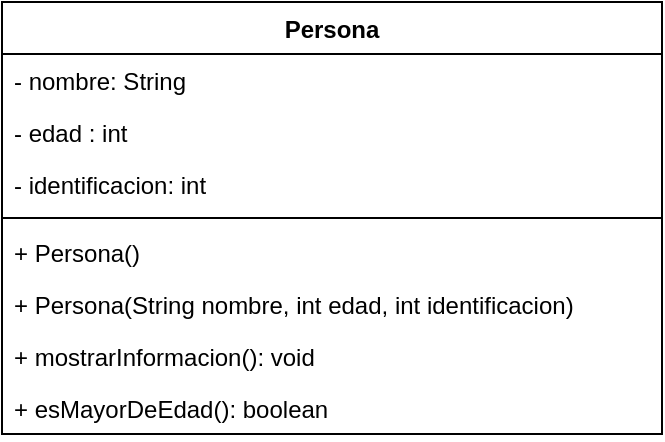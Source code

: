 <mxfile version="21.1.4" type="device">
  <diagram id="C5RBs43oDa-KdzZeNtuy" name="Page-1">
    <mxGraphModel dx="658" dy="434" grid="1" gridSize="10" guides="1" tooltips="1" connect="1" arrows="1" fold="1" page="1" pageScale="1" pageWidth="827" pageHeight="1169" math="0" shadow="0">
      <root>
        <mxCell id="WIyWlLk6GJQsqaUBKTNV-0" />
        <mxCell id="WIyWlLk6GJQsqaUBKTNV-1" parent="WIyWlLk6GJQsqaUBKTNV-0" />
        <mxCell id="FxMK7p1BSHDQONhwCAc_-0" value="Persona" style="swimlane;fontStyle=1;align=center;verticalAlign=top;childLayout=stackLayout;horizontal=1;startSize=26;horizontalStack=0;resizeParent=1;resizeParentMax=0;resizeLast=0;collapsible=1;marginBottom=0;whiteSpace=wrap;html=1;" vertex="1" parent="WIyWlLk6GJQsqaUBKTNV-1">
          <mxGeometry x="70" y="60" width="330" height="216" as="geometry" />
        </mxCell>
        <mxCell id="FxMK7p1BSHDQONhwCAc_-1" value="- nombre: String" style="text;strokeColor=none;fillColor=none;align=left;verticalAlign=top;spacingLeft=4;spacingRight=4;overflow=hidden;rotatable=0;points=[[0,0.5],[1,0.5]];portConstraint=eastwest;whiteSpace=wrap;html=1;" vertex="1" parent="FxMK7p1BSHDQONhwCAc_-0">
          <mxGeometry y="26" width="330" height="26" as="geometry" />
        </mxCell>
        <mxCell id="FxMK7p1BSHDQONhwCAc_-9" value="- edad : int" style="text;strokeColor=none;fillColor=none;align=left;verticalAlign=top;spacingLeft=4;spacingRight=4;overflow=hidden;rotatable=0;points=[[0,0.5],[1,0.5]];portConstraint=eastwest;whiteSpace=wrap;html=1;" vertex="1" parent="FxMK7p1BSHDQONhwCAc_-0">
          <mxGeometry y="52" width="330" height="26" as="geometry" />
        </mxCell>
        <mxCell id="FxMK7p1BSHDQONhwCAc_-10" value="- identificacion: int" style="text;strokeColor=none;fillColor=none;align=left;verticalAlign=top;spacingLeft=4;spacingRight=4;overflow=hidden;rotatable=0;points=[[0,0.5],[1,0.5]];portConstraint=eastwest;whiteSpace=wrap;html=1;" vertex="1" parent="FxMK7p1BSHDQONhwCAc_-0">
          <mxGeometry y="78" width="330" height="26" as="geometry" />
        </mxCell>
        <mxCell id="FxMK7p1BSHDQONhwCAc_-2" value="" style="line;strokeWidth=1;fillColor=none;align=left;verticalAlign=middle;spacingTop=-1;spacingLeft=3;spacingRight=3;rotatable=0;labelPosition=right;points=[];portConstraint=eastwest;strokeColor=inherit;" vertex="1" parent="FxMK7p1BSHDQONhwCAc_-0">
          <mxGeometry y="104" width="330" height="8" as="geometry" />
        </mxCell>
        <mxCell id="FxMK7p1BSHDQONhwCAc_-3" value="+ Persona()" style="text;strokeColor=none;fillColor=none;align=left;verticalAlign=top;spacingLeft=4;spacingRight=4;overflow=hidden;rotatable=0;points=[[0,0.5],[1,0.5]];portConstraint=eastwest;whiteSpace=wrap;html=1;" vertex="1" parent="FxMK7p1BSHDQONhwCAc_-0">
          <mxGeometry y="112" width="330" height="26" as="geometry" />
        </mxCell>
        <mxCell id="FxMK7p1BSHDQONhwCAc_-11" value="+ Persona(String nombre, int edad, int identificacion)" style="text;strokeColor=none;fillColor=none;align=left;verticalAlign=top;spacingLeft=4;spacingRight=4;overflow=hidden;rotatable=0;points=[[0,0.5],[1,0.5]];portConstraint=eastwest;whiteSpace=wrap;html=1;" vertex="1" parent="FxMK7p1BSHDQONhwCAc_-0">
          <mxGeometry y="138" width="330" height="26" as="geometry" />
        </mxCell>
        <mxCell id="FxMK7p1BSHDQONhwCAc_-12" value="+ mostrarInformacion(): void" style="text;strokeColor=none;fillColor=none;align=left;verticalAlign=top;spacingLeft=4;spacingRight=4;overflow=hidden;rotatable=0;points=[[0,0.5],[1,0.5]];portConstraint=eastwest;whiteSpace=wrap;html=1;" vertex="1" parent="FxMK7p1BSHDQONhwCAc_-0">
          <mxGeometry y="164" width="330" height="26" as="geometry" />
        </mxCell>
        <mxCell id="FxMK7p1BSHDQONhwCAc_-14" value="+ esMayorDeEdad(): boolean" style="text;strokeColor=none;fillColor=none;align=left;verticalAlign=top;spacingLeft=4;spacingRight=4;overflow=hidden;rotatable=0;points=[[0,0.5],[1,0.5]];portConstraint=eastwest;whiteSpace=wrap;html=1;" vertex="1" parent="FxMK7p1BSHDQONhwCAc_-0">
          <mxGeometry y="190" width="330" height="26" as="geometry" />
        </mxCell>
      </root>
    </mxGraphModel>
  </diagram>
</mxfile>
